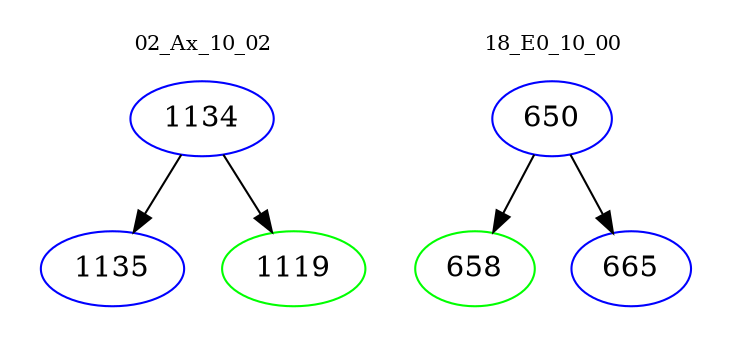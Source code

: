 digraph{
subgraph cluster_0 {
color = white
label = "02_Ax_10_02";
fontsize=10;
T0_1134 [label="1134", color="blue"]
T0_1134 -> T0_1135 [color="black"]
T0_1135 [label="1135", color="blue"]
T0_1134 -> T0_1119 [color="black"]
T0_1119 [label="1119", color="green"]
}
subgraph cluster_1 {
color = white
label = "18_E0_10_00";
fontsize=10;
T1_650 [label="650", color="blue"]
T1_650 -> T1_658 [color="black"]
T1_658 [label="658", color="green"]
T1_650 -> T1_665 [color="black"]
T1_665 [label="665", color="blue"]
}
}
